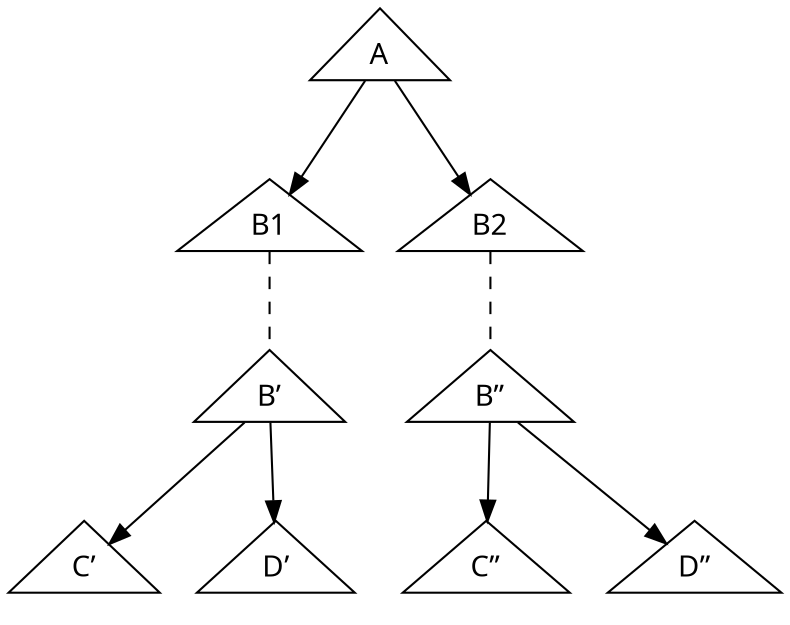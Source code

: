 digraph tree {
  node [fontname="Avenir Next"];
  edge [fontname="Avenir Next"];

  VA [label="A" shape=triangle]
  VB1 [label="B1" shape=triangle]
  VB2 [label="B2" shape=triangle]
  VB_ [label="B’" shape=triangle]
  VC_ [label="C’" shape=triangle]
  VD_ [label="D’" shape=triangle]
  VB__ [label="B”" shape=triangle]
  VC__ [label="C”" shape=triangle]
  VD__ [label="D”" shape=triangle]

  VA -> VB1
  VA -> VB2
  VB1 -> VB_ [dir=none, style=dashed]
  VB2 -> VB__ [dir=none, style=dashed]
  VB_ -> VC_
  VB_ -> VD_
  VB__ -> VC__
  VB__ -> VD__

}
